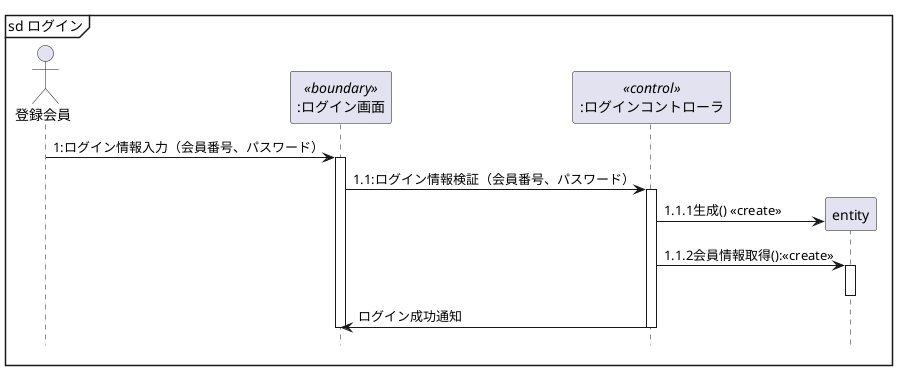 @startuml 例題4-1
hide footbox
Actor 登録会員 as member
participant ":ログイン画面" as boundary <<boundary>>
participant ":ログインコントローラ" as control <<control>>
' participant "会員情報" as entity
mainframe sd ログイン
member -> boundary : 1:ログイン情報入力（会員番号、パスワード）
activate boundary
boundary -> control : 1.1:ログイン情報検証（会員番号、パスワード）
activate control
create entity
control -> entity :1.1.1生成() <<create>>
control -> entity : 1.1.2会員情報取得():<<create>>
activate entity
participant "会員情報" as entity
deactivate entity
boundary <- control : ログイン成功通知
deactivate control
deactivate boundary
' control -> entity : <<create>>\n1.1.1生成():
' control -> entity : 1.1.2会員情報取得():<<create>>
' control <- entity : 登録会員情報
@enduml